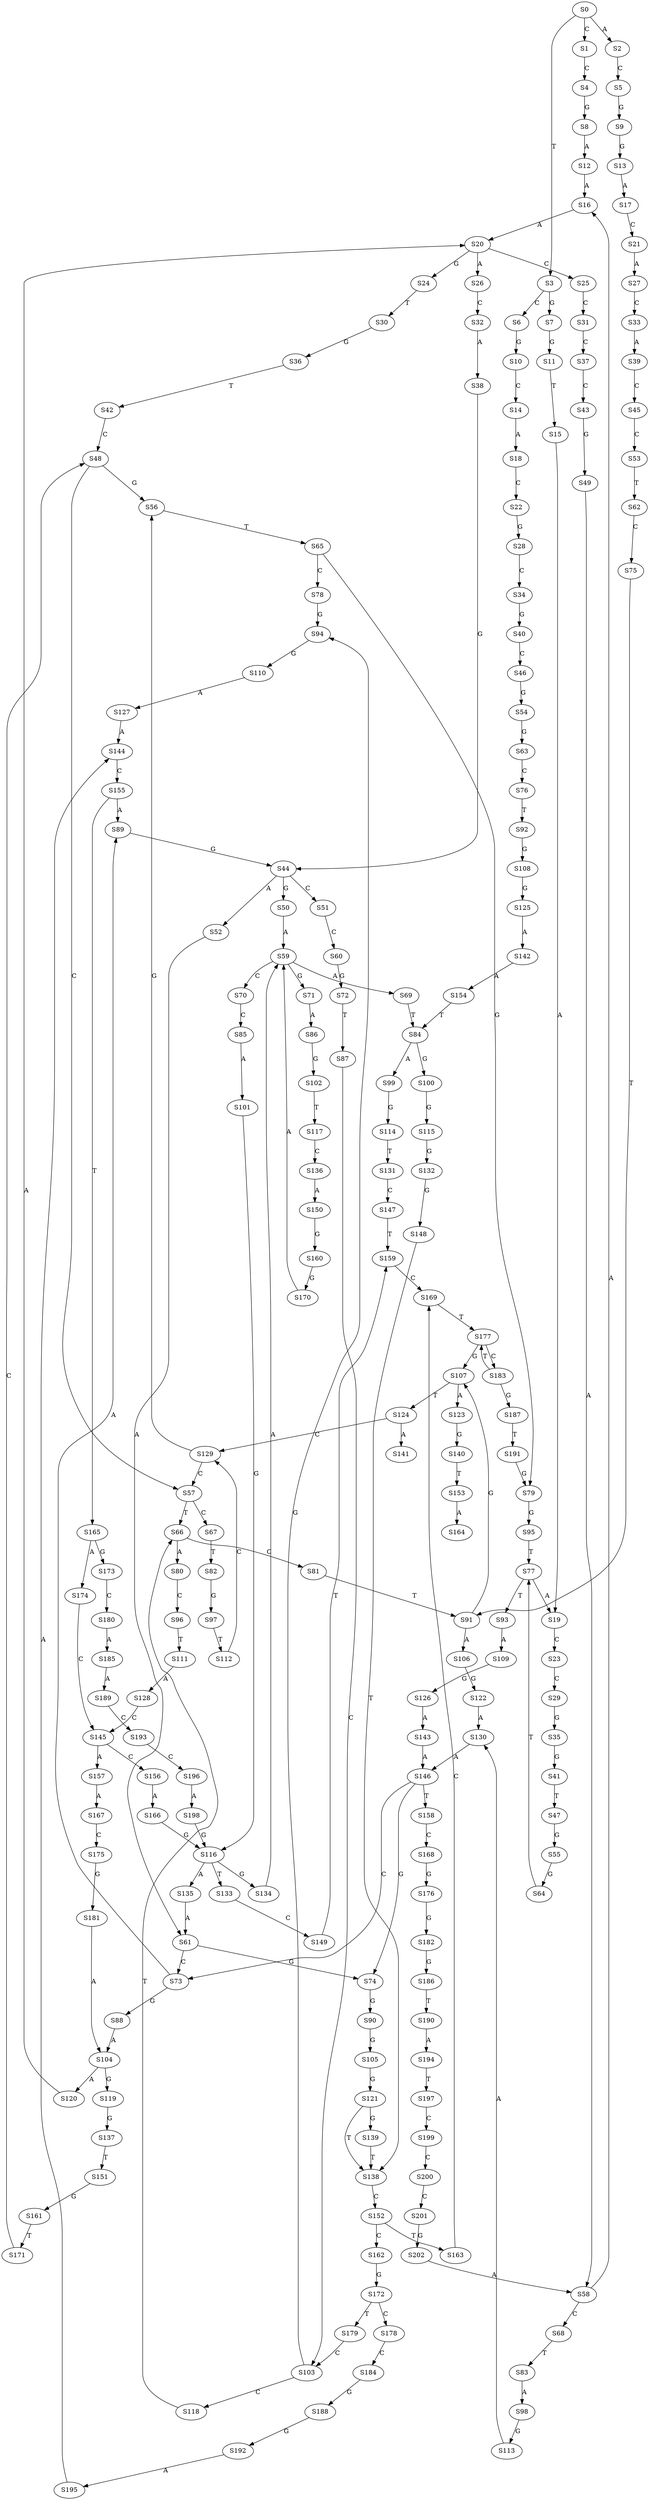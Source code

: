 strict digraph  {
	S0 -> S1 [ label = C ];
	S0 -> S2 [ label = A ];
	S0 -> S3 [ label = T ];
	S1 -> S4 [ label = C ];
	S2 -> S5 [ label = C ];
	S3 -> S6 [ label = C ];
	S3 -> S7 [ label = G ];
	S4 -> S8 [ label = G ];
	S5 -> S9 [ label = G ];
	S6 -> S10 [ label = G ];
	S7 -> S11 [ label = G ];
	S8 -> S12 [ label = A ];
	S9 -> S13 [ label = G ];
	S10 -> S14 [ label = C ];
	S11 -> S15 [ label = T ];
	S12 -> S16 [ label = A ];
	S13 -> S17 [ label = A ];
	S14 -> S18 [ label = A ];
	S15 -> S19 [ label = A ];
	S16 -> S20 [ label = A ];
	S17 -> S21 [ label = C ];
	S18 -> S22 [ label = C ];
	S19 -> S23 [ label = C ];
	S20 -> S24 [ label = G ];
	S20 -> S25 [ label = C ];
	S20 -> S26 [ label = A ];
	S21 -> S27 [ label = A ];
	S22 -> S28 [ label = G ];
	S23 -> S29 [ label = C ];
	S24 -> S30 [ label = T ];
	S25 -> S31 [ label = C ];
	S26 -> S32 [ label = C ];
	S27 -> S33 [ label = C ];
	S28 -> S34 [ label = C ];
	S29 -> S35 [ label = G ];
	S30 -> S36 [ label = G ];
	S31 -> S37 [ label = C ];
	S32 -> S38 [ label = A ];
	S33 -> S39 [ label = A ];
	S34 -> S40 [ label = G ];
	S35 -> S41 [ label = G ];
	S36 -> S42 [ label = T ];
	S37 -> S43 [ label = C ];
	S38 -> S44 [ label = G ];
	S39 -> S45 [ label = C ];
	S40 -> S46 [ label = C ];
	S41 -> S47 [ label = T ];
	S42 -> S48 [ label = C ];
	S43 -> S49 [ label = G ];
	S44 -> S50 [ label = G ];
	S44 -> S51 [ label = C ];
	S44 -> S52 [ label = A ];
	S45 -> S53 [ label = C ];
	S46 -> S54 [ label = G ];
	S47 -> S55 [ label = G ];
	S48 -> S56 [ label = G ];
	S48 -> S57 [ label = C ];
	S49 -> S58 [ label = A ];
	S50 -> S59 [ label = A ];
	S51 -> S60 [ label = C ];
	S52 -> S61 [ label = A ];
	S53 -> S62 [ label = T ];
	S54 -> S63 [ label = G ];
	S55 -> S64 [ label = G ];
	S56 -> S65 [ label = T ];
	S57 -> S66 [ label = T ];
	S57 -> S67 [ label = C ];
	S58 -> S16 [ label = A ];
	S58 -> S68 [ label = C ];
	S59 -> S69 [ label = A ];
	S59 -> S70 [ label = C ];
	S59 -> S71 [ label = G ];
	S60 -> S72 [ label = G ];
	S61 -> S73 [ label = C ];
	S61 -> S74 [ label = G ];
	S62 -> S75 [ label = C ];
	S63 -> S76 [ label = C ];
	S64 -> S77 [ label = T ];
	S65 -> S78 [ label = C ];
	S65 -> S79 [ label = G ];
	S66 -> S80 [ label = A ];
	S66 -> S81 [ label = C ];
	S67 -> S82 [ label = T ];
	S68 -> S83 [ label = T ];
	S69 -> S84 [ label = T ];
	S70 -> S85 [ label = C ];
	S71 -> S86 [ label = A ];
	S72 -> S87 [ label = T ];
	S73 -> S88 [ label = G ];
	S73 -> S89 [ label = A ];
	S74 -> S90 [ label = G ];
	S75 -> S91 [ label = T ];
	S76 -> S92 [ label = T ];
	S77 -> S19 [ label = A ];
	S77 -> S93 [ label = T ];
	S78 -> S94 [ label = G ];
	S79 -> S95 [ label = G ];
	S80 -> S96 [ label = C ];
	S81 -> S91 [ label = T ];
	S82 -> S97 [ label = G ];
	S83 -> S98 [ label = A ];
	S84 -> S99 [ label = A ];
	S84 -> S100 [ label = G ];
	S85 -> S101 [ label = A ];
	S86 -> S102 [ label = G ];
	S87 -> S103 [ label = C ];
	S88 -> S104 [ label = A ];
	S89 -> S44 [ label = G ];
	S90 -> S105 [ label = G ];
	S91 -> S106 [ label = A ];
	S91 -> S107 [ label = G ];
	S92 -> S108 [ label = G ];
	S93 -> S109 [ label = A ];
	S94 -> S110 [ label = G ];
	S95 -> S77 [ label = T ];
	S96 -> S111 [ label = T ];
	S97 -> S112 [ label = T ];
	S98 -> S113 [ label = G ];
	S99 -> S114 [ label = G ];
	S100 -> S115 [ label = G ];
	S101 -> S116 [ label = G ];
	S102 -> S117 [ label = T ];
	S103 -> S118 [ label = C ];
	S103 -> S94 [ label = G ];
	S104 -> S119 [ label = G ];
	S104 -> S120 [ label = A ];
	S105 -> S121 [ label = G ];
	S106 -> S122 [ label = G ];
	S107 -> S123 [ label = A ];
	S107 -> S124 [ label = T ];
	S108 -> S125 [ label = G ];
	S109 -> S126 [ label = G ];
	S110 -> S127 [ label = A ];
	S111 -> S128 [ label = A ];
	S112 -> S129 [ label = C ];
	S113 -> S130 [ label = A ];
	S114 -> S131 [ label = T ];
	S115 -> S132 [ label = G ];
	S116 -> S133 [ label = T ];
	S116 -> S134 [ label = G ];
	S116 -> S135 [ label = A ];
	S117 -> S136 [ label = C ];
	S118 -> S66 [ label = T ];
	S119 -> S137 [ label = G ];
	S120 -> S20 [ label = A ];
	S121 -> S138 [ label = T ];
	S121 -> S139 [ label = G ];
	S122 -> S130 [ label = A ];
	S123 -> S140 [ label = G ];
	S124 -> S141 [ label = A ];
	S124 -> S129 [ label = C ];
	S125 -> S142 [ label = A ];
	S126 -> S143 [ label = A ];
	S127 -> S144 [ label = A ];
	S128 -> S145 [ label = C ];
	S129 -> S57 [ label = C ];
	S129 -> S56 [ label = G ];
	S130 -> S146 [ label = A ];
	S131 -> S147 [ label = C ];
	S132 -> S148 [ label = G ];
	S133 -> S149 [ label = C ];
	S134 -> S59 [ label = A ];
	S135 -> S61 [ label = A ];
	S136 -> S150 [ label = A ];
	S137 -> S151 [ label = T ];
	S138 -> S152 [ label = C ];
	S139 -> S138 [ label = T ];
	S140 -> S153 [ label = T ];
	S142 -> S154 [ label = A ];
	S143 -> S146 [ label = A ];
	S144 -> S155 [ label = C ];
	S145 -> S156 [ label = C ];
	S145 -> S157 [ label = A ];
	S146 -> S158 [ label = T ];
	S146 -> S73 [ label = C ];
	S146 -> S74 [ label = G ];
	S147 -> S159 [ label = T ];
	S148 -> S138 [ label = T ];
	S149 -> S159 [ label = T ];
	S150 -> S160 [ label = G ];
	S151 -> S161 [ label = G ];
	S152 -> S162 [ label = C ];
	S152 -> S163 [ label = T ];
	S153 -> S164 [ label = A ];
	S154 -> S84 [ label = T ];
	S155 -> S89 [ label = A ];
	S155 -> S165 [ label = T ];
	S156 -> S166 [ label = A ];
	S157 -> S167 [ label = A ];
	S158 -> S168 [ label = C ];
	S159 -> S169 [ label = C ];
	S160 -> S170 [ label = G ];
	S161 -> S171 [ label = T ];
	S162 -> S172 [ label = G ];
	S163 -> S169 [ label = C ];
	S165 -> S173 [ label = G ];
	S165 -> S174 [ label = A ];
	S166 -> S116 [ label = G ];
	S167 -> S175 [ label = C ];
	S168 -> S176 [ label = G ];
	S169 -> S177 [ label = T ];
	S170 -> S59 [ label = A ];
	S171 -> S48 [ label = C ];
	S172 -> S178 [ label = C ];
	S172 -> S179 [ label = T ];
	S173 -> S180 [ label = C ];
	S174 -> S145 [ label = C ];
	S175 -> S181 [ label = G ];
	S176 -> S182 [ label = G ];
	S177 -> S107 [ label = G ];
	S177 -> S183 [ label = C ];
	S178 -> S184 [ label = C ];
	S179 -> S103 [ label = C ];
	S180 -> S185 [ label = A ];
	S181 -> S104 [ label = A ];
	S182 -> S186 [ label = G ];
	S183 -> S177 [ label = T ];
	S183 -> S187 [ label = G ];
	S184 -> S188 [ label = G ];
	S185 -> S189 [ label = A ];
	S186 -> S190 [ label = T ];
	S187 -> S191 [ label = T ];
	S188 -> S192 [ label = G ];
	S189 -> S193 [ label = C ];
	S190 -> S194 [ label = A ];
	S191 -> S79 [ label = G ];
	S192 -> S195 [ label = A ];
	S193 -> S196 [ label = C ];
	S194 -> S197 [ label = T ];
	S195 -> S144 [ label = A ];
	S196 -> S198 [ label = A ];
	S197 -> S199 [ label = C ];
	S198 -> S116 [ label = G ];
	S199 -> S200 [ label = C ];
	S200 -> S201 [ label = C ];
	S201 -> S202 [ label = G ];
	S202 -> S58 [ label = A ];
}

